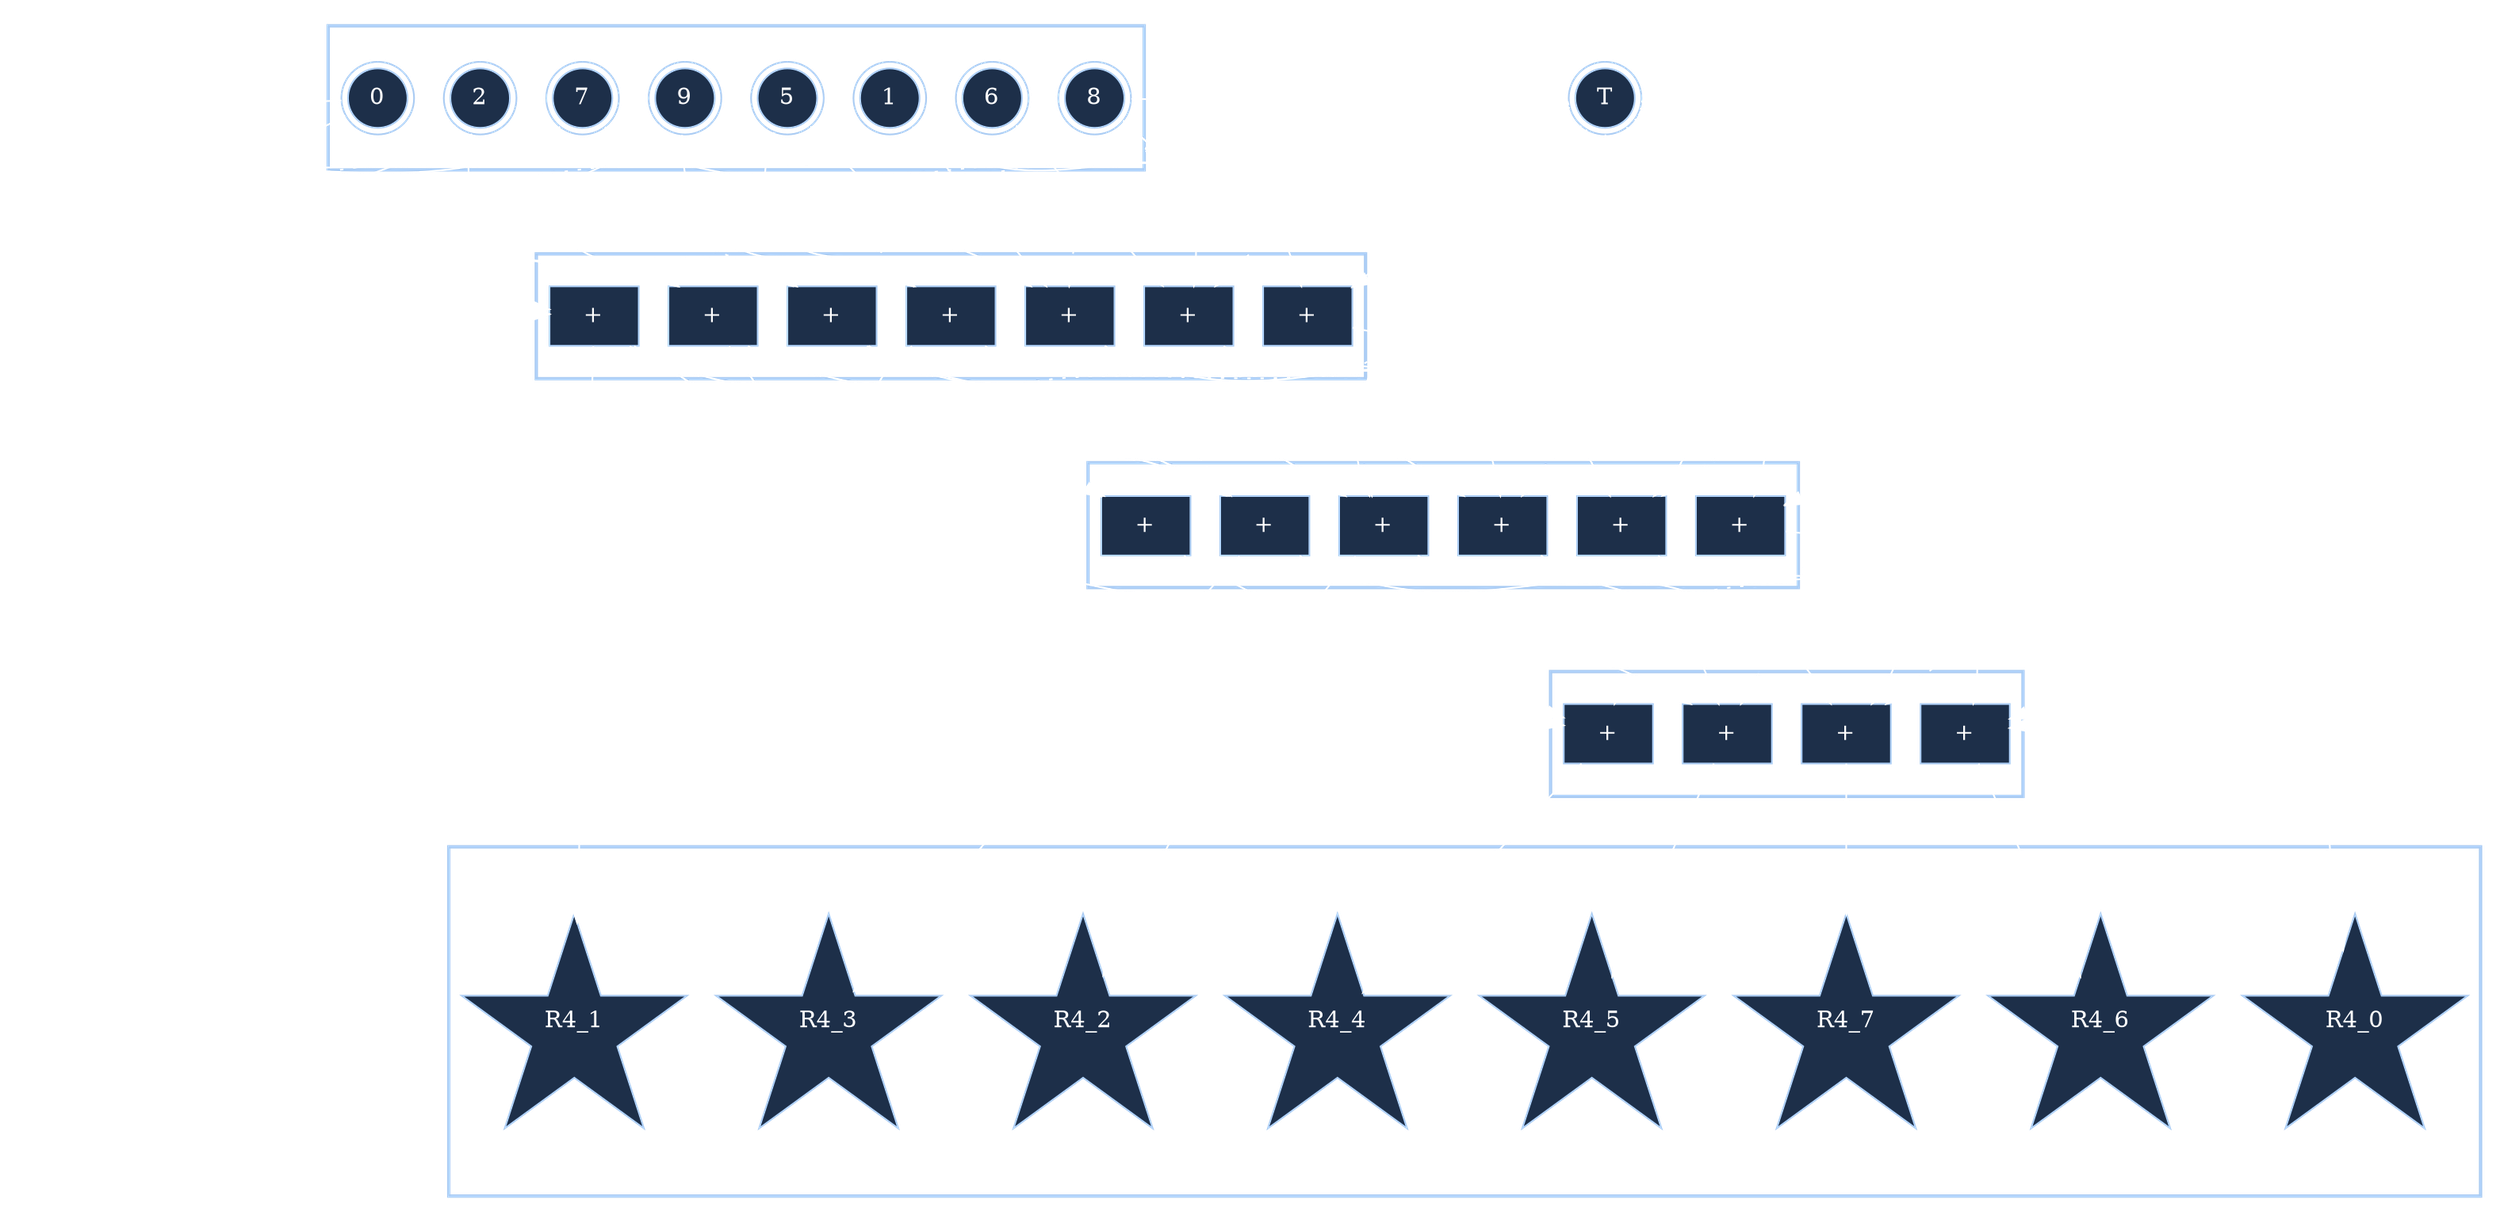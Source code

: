 digraph IR {
graph [bgcolor=transparent, ratio="0.5545"];
node [color="#aaccf4", fillcolor="#1d2f49", fontcolor=white, style=filled];
edge [color=white, fontcolor=white];
PRED [label="T", shape=doublecircle];
subgraph cluster_2 {
color="#aaccf4";
penwidth=2;
R0_0 [label=7, shape=doublecircle];
R0_1 [label=0, shape=doublecircle];
R0_2 [label=2, shape=doublecircle];
R0_3 [label=9, shape=doublecircle];
R0_4 [label=5, shape=doublecircle];
R0_5 [label=1, shape=doublecircle];
R0_6 [label=8, shape=doublecircle];
R0_7 [label=6, shape=doublecircle];
}

subgraph cluster_3 {
color="#aaccf4";
penwidth=2;
R1_1 [label="+", operator=ADD, shape=box, type=int];
R1_2 [label="+", operator=ADD, shape=box, type=int];
R1_3 [label="+", operator=ADD, shape=box, type=int];
R1_4 [label="+", operator=ADD, shape=box, type=int];
R1_5 [label="+", operator=ADD, shape=box, type=int];
R1_6 [label="+", operator=ADD, shape=box, type=int];
R1_7 [label="+", operator=ADD, shape=box, type=int];
}

subgraph cluster_4 {
color="#aaccf4";
penwidth=2;
R2_2 [label="+", operator=ADD, shape=box, type=int];
R2_3 [label="+", operator=ADD, shape=box, type=int];
R2_4 [label="+", operator=ADD, shape=box, type=int];
R2_5 [label="+", operator=ADD, shape=box, type=int];
R2_6 [label="+", operator=ADD, shape=box, type=int];
R2_7 [label="+", operator=ADD, shape=box, type=int];
}

subgraph cluster_5 {
color="#aaccf4";
penwidth=2;
R3_4 [label="+", operator=ADD, shape=box, type=int];
R3_5 [label="+", operator=ADD, shape=box, type=int];
R3_6 [label="+", operator=ADD, shape=box, type=int];
R3_7 [label="+", operator=ADD, shape=box, type=int];
}

subgraph cluster_6 {
color="#aaccf4";
penwidth=2;
R4_0 [label="R4_0", shape=star];
R4_1 [label="R4_1", shape=star];
R4_2 [label="R4_2", shape=star];
R4_3 [label="R4_3", shape=star];
R4_4 [label="R4_4", shape=star];
R4_5 [label="R4_5", shape=star];
R4_6 [label="R4_6", shape=star];
R4_7 [label="R4_7", shape=star];
}

R0_0 -> R1_1  [label="LHS"];
R0_1 -> R1_1  [label="RHS"];
R0_1 -> R1_2  [label="LHS"];
R0_2 -> R1_2  [label="RHS"];
R0_2 -> R1_3  [label="LHS"];
R0_3 -> R1_3  [label="RHS"];
R0_3 -> R1_4  [label="LHS"];
R0_4 -> R1_4  [label="RHS"];
R0_4 -> R1_5  [label="LHS"];
R0_5 -> R1_5  [label="RHS"];
R0_5 -> R1_6  [label="LHS"];
R0_6 -> R1_6  [label="RHS"];
R0_6 -> R1_7  [label="LHS"];
R0_7 -> R1_7  [label="RHS"];
R0_0 -> R2_2  [label="LHS"];
R1_2 -> R2_2  [label="RHS"];
R1_1 -> R2_3  [label="LHS"];
R1_3 -> R2_3  [label="RHS"];
R1_2 -> R2_4  [label="LHS"];
R1_4 -> R2_4  [label="RHS"];
R1_3 -> R2_5  [label="LHS"];
R1_5 -> R2_5  [label="RHS"];
R1_4 -> R2_6  [label="LHS"];
R1_6 -> R2_6  [label="RHS"];
R1_5 -> R2_7  [label="LHS"];
R1_7 -> R2_7  [label="RHS"];
R0_0 -> R3_4  [label="LHS"];
R2_4 -> R3_4  [label="RHS"];
R1_1 -> R3_5  [label="LHS"];
R2_5 -> R3_5  [label="RHS"];
R2_2 -> R3_6  [label="LHS"];
R2_6 -> R3_6  [label="RHS"];
R2_3 -> R3_7  [label="LHS"];
R2_7 -> R3_7  [label="RHS"];
R0_0 -> R4_0;
R1_1 -> R4_1;
R2_2 -> R4_2;
R2_3 -> R4_3;
R3_4 -> R4_4;
R3_5 -> R4_5;
R3_6 -> R4_6;
R3_7 -> R4_7;
PRED -> R1_1  [style=dotted];
PRED -> R1_2  [style=dotted];
PRED -> R1_3  [style=dotted];
PRED -> R1_4  [style=dotted];
PRED -> R1_5  [style=dotted];
PRED -> R1_6  [style=dotted];
PRED -> R1_7  [style=dotted];
PRED -> R2_2  [style=dotted];
PRED -> R2_3  [style=dotted];
PRED -> R2_4  [style=dotted];
PRED -> R2_5  [style=dotted];
PRED -> R2_6  [style=dotted];
PRED -> R2_7  [style=dotted];
PRED -> R3_4  [style=dotted];
PRED -> R3_5  [style=dotted];
PRED -> R3_6  [style=dotted];
PRED -> R3_7  [style=dotted];
}
